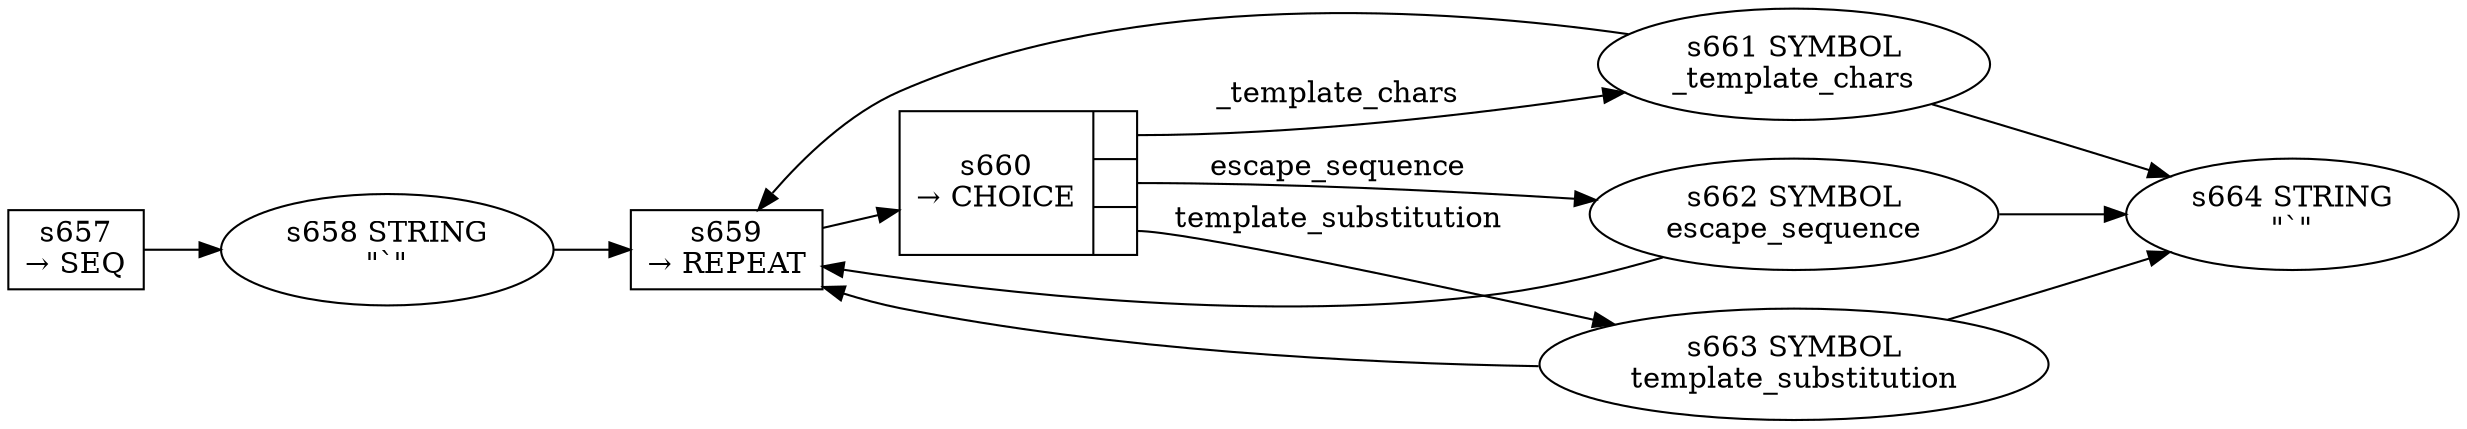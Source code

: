 
  digraph template_string {
  
    rankdir=LR;
  
    s657 [label="s657\n&rarr; SEQ", shape=record, fixedsize=false, peripheries=1];
  s658 [label="s658 STRING\n\"`\""];
  s657 -> s658 [];
  s659 [label="s659\n&rarr; REPEAT", shape=record, fixedsize=false, peripheries=1];
  s660 [label="{s660\n&rarr; CHOICE|{<p0>|<p1>|<p2>}}", shape=record, fixedsize=false, peripheries=1];
  s661 [label="s661 SYMBOL\n_template_chars" href="javascript-grammar.json._template_chars.dot.svg"];
  s660:p0 -> s661 [label="_template_chars"];
  s662 [label="s662 SYMBOL\nescape_sequence" href="javascript-grammar.json.escape_sequence.dot.svg"];
  s660:p1 -> s662 [label="escape_sequence"];
  s663 [label="s663 SYMBOL\ntemplate_substitution" href="javascript-grammar.json.template_substitution.dot.svg"];
  s660:p2 -> s663 [label="template_substitution"];
  s659 -> s660 [];
  s661 -> s659 [];
  s662 -> s659 [];
  s663 -> s659 [];
  s658 -> s659 [];
  s664 [label="s664 STRING\n\"`\""];
  s661 -> s664 [];
  s662 -> s664 [];
  s663 -> s664 [];
  
  }
  
